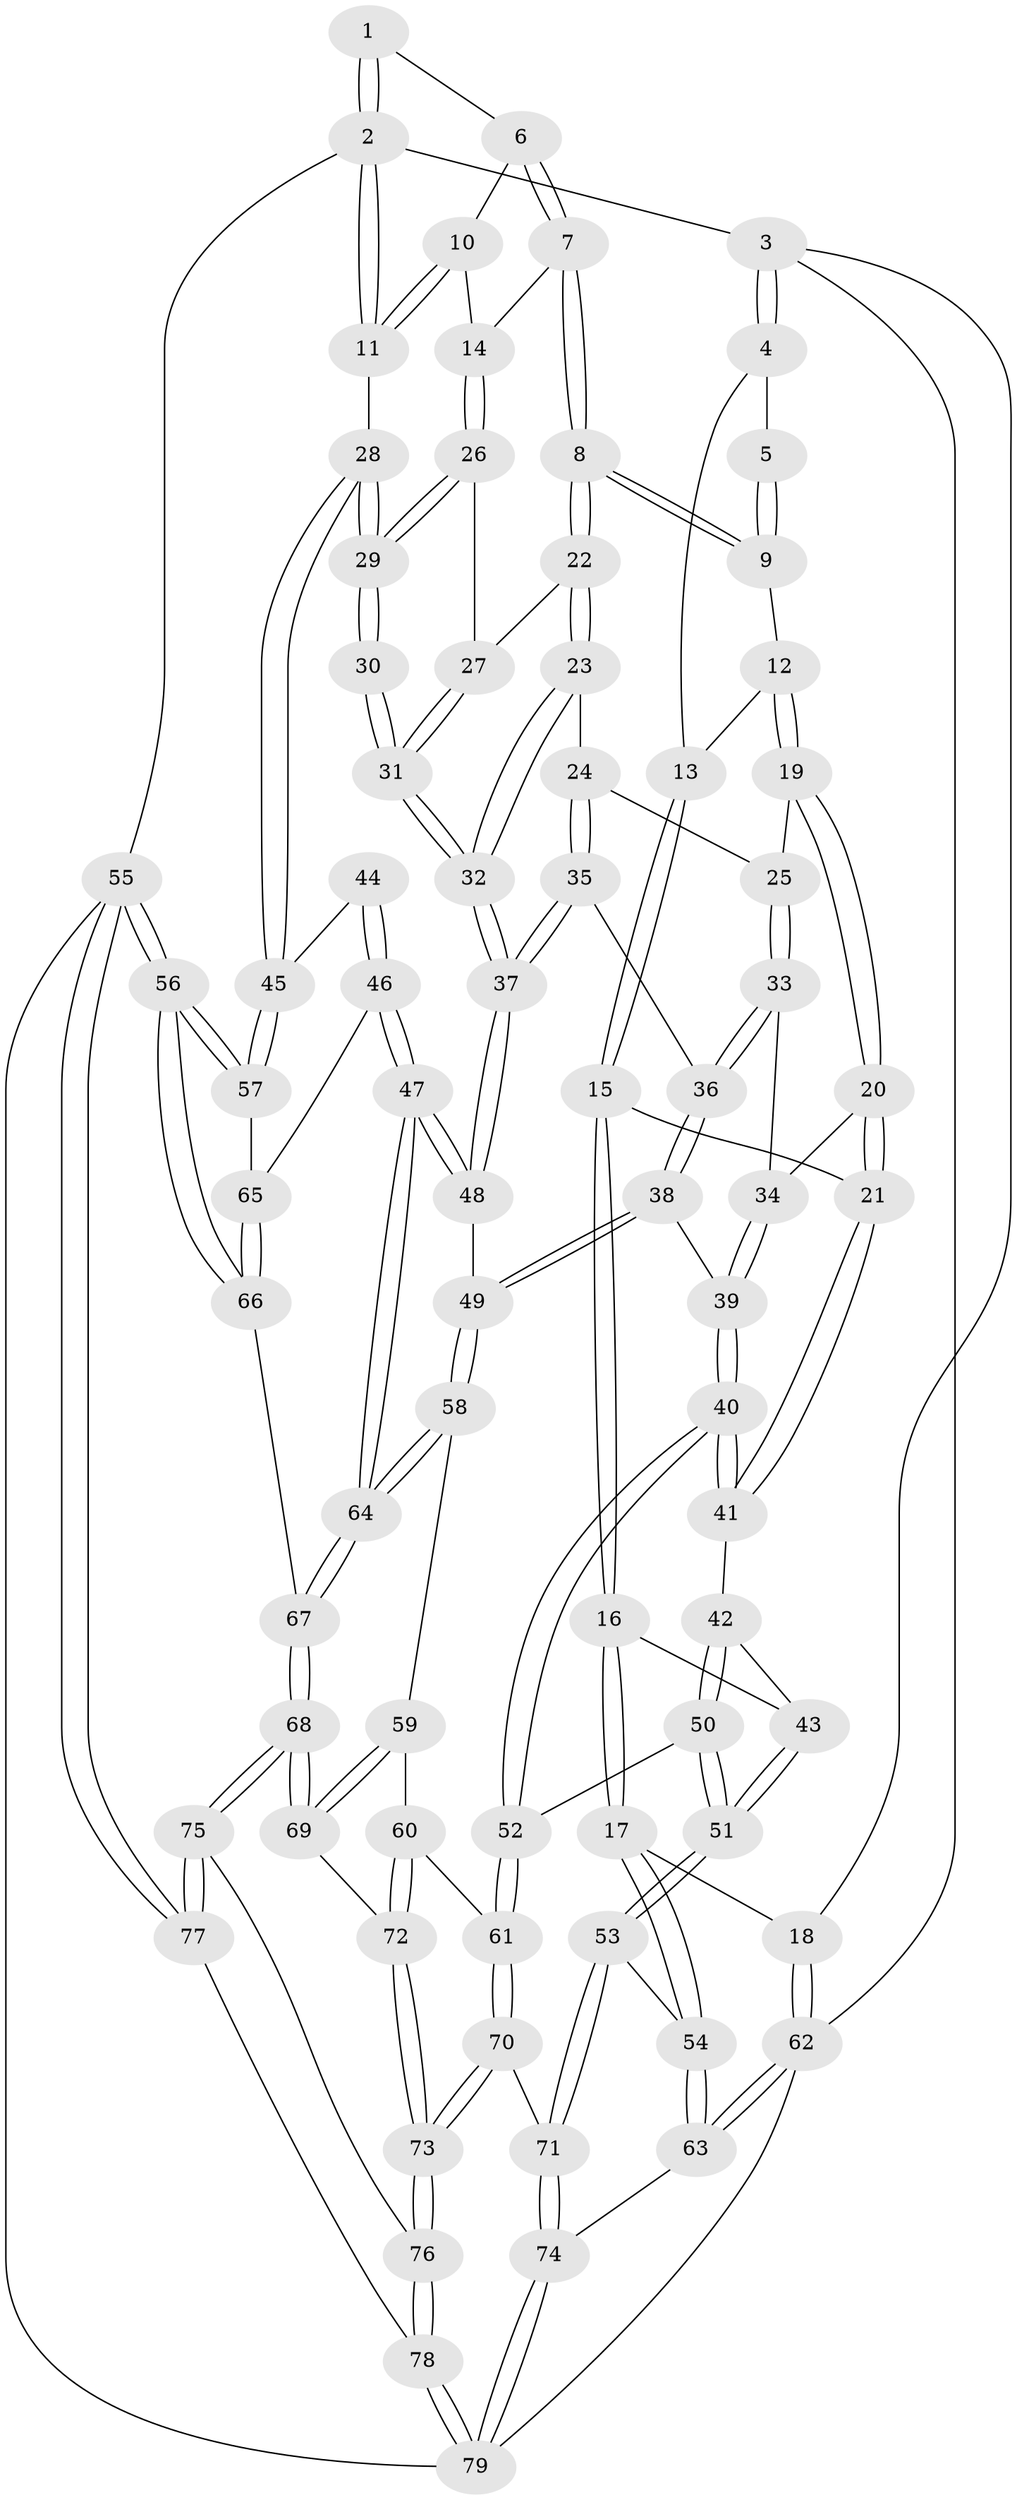 // Generated by graph-tools (version 1.1) at 2025/03/03/09/25 03:03:13]
// undirected, 79 vertices, 194 edges
graph export_dot {
graph [start="1"]
  node [color=gray90,style=filled];
  1 [pos="+0.786255702616766+0"];
  2 [pos="+1+0"];
  3 [pos="+0+0"];
  4 [pos="+0.1322328565300626+0"];
  5 [pos="+0.5361519348999995+0"];
  6 [pos="+0.8007515881418197+0"];
  7 [pos="+0.7549292990106456+0.06254507194181463"];
  8 [pos="+0.7084497425429666+0.13327281403399954"];
  9 [pos="+0.5390847131325626+0.09328107699502829"];
  10 [pos="+0.9453884985086127+0.08165287496719176"];
  11 [pos="+1+0.20924410586866968"];
  12 [pos="+0.5160743236624459+0.1205954259505028"];
  13 [pos="+0.35484865629089407+0.08658811712442888"];
  14 [pos="+0.8798772277897235+0.182704182560621"];
  15 [pos="+0.34755498182607514+0.16643075262480175"];
  16 [pos="+0.039081584637900575+0.2833027409911874"];
  17 [pos="+0+0.27583622856934303"];
  18 [pos="+0+0.23068473989208846"];
  19 [pos="+0.5150087925713789+0.13277095578797116"];
  20 [pos="+0.4570812024707306+0.2818834231255476"];
  21 [pos="+0.4220927862733689+0.2892327577331157"];
  22 [pos="+0.7087904014309502+0.1962813932933713"];
  23 [pos="+0.7085002478653432+0.19697990031405474"];
  24 [pos="+0.675961400354186+0.2330128134460298"];
  25 [pos="+0.6308984265773471+0.23994642442103842"];
  26 [pos="+0.8812005323781493+0.2241376288243126"];
  27 [pos="+0.8764254449023633+0.22880738854985852"];
  28 [pos="+1+0.2200514143941718"];
  29 [pos="+1+0.2439537199429069"];
  30 [pos="+0.9181373915270041+0.3487173442201038"];
  31 [pos="+0.8516520809228114+0.34267287853264994"];
  32 [pos="+0.8305247315902129+0.3588924571514454"];
  33 [pos="+0.5332110194150544+0.2949816628412051"];
  34 [pos="+0.4842747834008421+0.29373164575418026"];
  35 [pos="+0.6839884144094632+0.35750642068622696"];
  36 [pos="+0.6275067870818468+0.3810440089629096"];
  37 [pos="+0.7945322025320335+0.4185023053382034"];
  38 [pos="+0.5748119040755321+0.4862228145947747"];
  39 [pos="+0.5490131753258585+0.48237291874385757"];
  40 [pos="+0.4577581118682796+0.5080580337131242"];
  41 [pos="+0.3708209984718965+0.3402857033571511"];
  42 [pos="+0.29055809613582373+0.3603516350374123"];
  43 [pos="+0.22232720509004233+0.34597291778148603"];
  44 [pos="+0.9504760016848752+0.4025783888770763"];
  45 [pos="+1+0.2947306763615583"];
  46 [pos="+0.9581937692685958+0.5505091346235603"];
  47 [pos="+0.84411345270854+0.5616726591984423"];
  48 [pos="+0.8005899785101989+0.4827202204043583"];
  49 [pos="+0.5845616098411065+0.49555251017849844"];
  50 [pos="+0.32803371182347363+0.6101372060052324"];
  51 [pos="+0.2502913797599587+0.6469459686260797"];
  52 [pos="+0.38706884950414006+0.6069805076772915"];
  53 [pos="+0.21364633285322404+0.6692208629779143"];
  54 [pos="+0.18607112826541+0.6656046816581649"];
  55 [pos="+1+1"];
  56 [pos="+1+1"];
  57 [pos="+1+0.5556625718632381"];
  58 [pos="+0.619200651048727+0.6294561523039356"];
  59 [pos="+0.5747750805511287+0.6590177767753628"];
  60 [pos="+0.4816919752165627+0.6677176481973295"];
  61 [pos="+0.4511511910980541+0.6648825620347985"];
  62 [pos="+0+0.8070014542783428"];
  63 [pos="+0+0.7757726637925146"];
  64 [pos="+0.7821818536481742+0.6741589131994138"];
  65 [pos="+0.9955746663756222+0.5550633539374352"];
  66 [pos="+0.9365472662802896+0.8253725073198189"];
  67 [pos="+0.7954646907945826+0.789691920030115"];
  68 [pos="+0.771830868912926+0.8180673333884684"];
  69 [pos="+0.594521210375031+0.8189217003342023"];
  70 [pos="+0.43740309446062564+0.8662863135838643"];
  71 [pos="+0.25088219524732513+0.7481423844156544"];
  72 [pos="+0.5717490492239302+0.8305395611354213"];
  73 [pos="+0.46247353617951253+0.9156273377179652"];
  74 [pos="+0.2224366981942717+0.9982322519567253"];
  75 [pos="+0.7602274724190802+0.8935457978003749"];
  76 [pos="+0.45328345709549983+0.9832722886400997"];
  77 [pos="+0.7711962963485708+1"];
  78 [pos="+0.4046038336413657+1"];
  79 [pos="+0.3050802131391639+1"];
  1 -- 2;
  1 -- 2;
  1 -- 6;
  2 -- 3;
  2 -- 11;
  2 -- 11;
  2 -- 55;
  3 -- 4;
  3 -- 4;
  3 -- 18;
  3 -- 62;
  4 -- 5;
  4 -- 13;
  5 -- 9;
  5 -- 9;
  6 -- 7;
  6 -- 7;
  6 -- 10;
  7 -- 8;
  7 -- 8;
  7 -- 14;
  8 -- 9;
  8 -- 9;
  8 -- 22;
  8 -- 22;
  9 -- 12;
  10 -- 11;
  10 -- 11;
  10 -- 14;
  11 -- 28;
  12 -- 13;
  12 -- 19;
  12 -- 19;
  13 -- 15;
  13 -- 15;
  14 -- 26;
  14 -- 26;
  15 -- 16;
  15 -- 16;
  15 -- 21;
  16 -- 17;
  16 -- 17;
  16 -- 43;
  17 -- 18;
  17 -- 54;
  17 -- 54;
  18 -- 62;
  18 -- 62;
  19 -- 20;
  19 -- 20;
  19 -- 25;
  20 -- 21;
  20 -- 21;
  20 -- 34;
  21 -- 41;
  21 -- 41;
  22 -- 23;
  22 -- 23;
  22 -- 27;
  23 -- 24;
  23 -- 32;
  23 -- 32;
  24 -- 25;
  24 -- 35;
  24 -- 35;
  25 -- 33;
  25 -- 33;
  26 -- 27;
  26 -- 29;
  26 -- 29;
  27 -- 31;
  27 -- 31;
  28 -- 29;
  28 -- 29;
  28 -- 45;
  28 -- 45;
  29 -- 30;
  29 -- 30;
  30 -- 31;
  30 -- 31;
  31 -- 32;
  31 -- 32;
  32 -- 37;
  32 -- 37;
  33 -- 34;
  33 -- 36;
  33 -- 36;
  34 -- 39;
  34 -- 39;
  35 -- 36;
  35 -- 37;
  35 -- 37;
  36 -- 38;
  36 -- 38;
  37 -- 48;
  37 -- 48;
  38 -- 39;
  38 -- 49;
  38 -- 49;
  39 -- 40;
  39 -- 40;
  40 -- 41;
  40 -- 41;
  40 -- 52;
  40 -- 52;
  41 -- 42;
  42 -- 43;
  42 -- 50;
  42 -- 50;
  43 -- 51;
  43 -- 51;
  44 -- 45;
  44 -- 46;
  44 -- 46;
  45 -- 57;
  45 -- 57;
  46 -- 47;
  46 -- 47;
  46 -- 65;
  47 -- 48;
  47 -- 48;
  47 -- 64;
  47 -- 64;
  48 -- 49;
  49 -- 58;
  49 -- 58;
  50 -- 51;
  50 -- 51;
  50 -- 52;
  51 -- 53;
  51 -- 53;
  52 -- 61;
  52 -- 61;
  53 -- 54;
  53 -- 71;
  53 -- 71;
  54 -- 63;
  54 -- 63;
  55 -- 56;
  55 -- 56;
  55 -- 77;
  55 -- 77;
  55 -- 79;
  56 -- 57;
  56 -- 57;
  56 -- 66;
  56 -- 66;
  57 -- 65;
  58 -- 59;
  58 -- 64;
  58 -- 64;
  59 -- 60;
  59 -- 69;
  59 -- 69;
  60 -- 61;
  60 -- 72;
  60 -- 72;
  61 -- 70;
  61 -- 70;
  62 -- 63;
  62 -- 63;
  62 -- 79;
  63 -- 74;
  64 -- 67;
  64 -- 67;
  65 -- 66;
  65 -- 66;
  66 -- 67;
  67 -- 68;
  67 -- 68;
  68 -- 69;
  68 -- 69;
  68 -- 75;
  68 -- 75;
  69 -- 72;
  70 -- 71;
  70 -- 73;
  70 -- 73;
  71 -- 74;
  71 -- 74;
  72 -- 73;
  72 -- 73;
  73 -- 76;
  73 -- 76;
  74 -- 79;
  74 -- 79;
  75 -- 76;
  75 -- 77;
  75 -- 77;
  76 -- 78;
  76 -- 78;
  77 -- 78;
  78 -- 79;
  78 -- 79;
}
